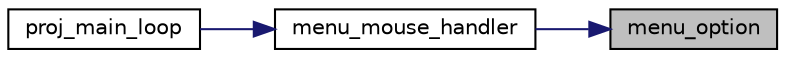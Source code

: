 digraph "menu_option"
{
 // LATEX_PDF_SIZE
  edge [fontname="Helvetica",fontsize="10",labelfontname="Helvetica",labelfontsize="10"];
  node [fontname="Helvetica",fontsize="10",shape=record];
  rankdir="RL";
  Node1 [label="menu_option",height=0.2,width=0.4,color="black", fillcolor="grey75", style="filled", fontcolor="black",tooltip="Checks if the player pressed the lb of the mouse on top of a button."];
  Node1 -> Node2 [dir="back",color="midnightblue",fontsize="10",style="solid",fontname="Helvetica"];
  Node2 [label="menu_mouse_handler",height=0.2,width=0.4,color="black", fillcolor="white", style="filled",URL="$group__menu.html#ga01c5f325cd0f8fc4d0802cde13b5b185",tooltip="Handles the data received from the mouse interrupts, during the game."];
  Node2 -> Node3 [dir="back",color="midnightblue",fontsize="10",style="solid",fontname="Helvetica"];
  Node3 [label="proj_main_loop",height=0.2,width=0.4,color="black", fillcolor="white", style="filled",URL="$proj_8c.html#a2a16f651eccbd248e1ad3b3b924b143b",tooltip=" "];
}
